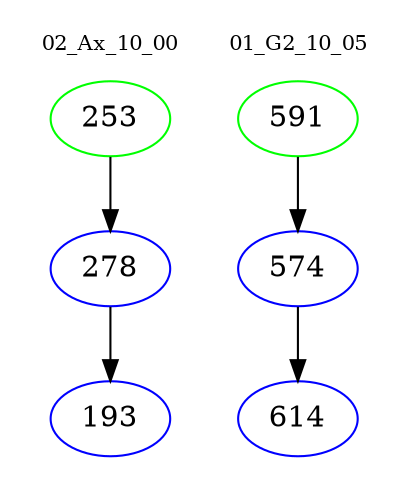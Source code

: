 digraph{
subgraph cluster_0 {
color = white
label = "02_Ax_10_00";
fontsize=10;
T0_253 [label="253", color="green"]
T0_253 -> T0_278 [color="black"]
T0_278 [label="278", color="blue"]
T0_278 -> T0_193 [color="black"]
T0_193 [label="193", color="blue"]
}
subgraph cluster_1 {
color = white
label = "01_G2_10_05";
fontsize=10;
T1_591 [label="591", color="green"]
T1_591 -> T1_574 [color="black"]
T1_574 [label="574", color="blue"]
T1_574 -> T1_614 [color="black"]
T1_614 [label="614", color="blue"]
}
}
